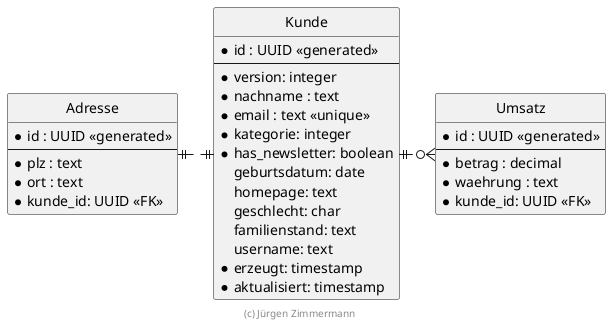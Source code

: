 ' Copyright (C) 2019 - present Juergen Zimmermann, Hochschule Karlsruhe
'
' This program is free software: you can redistribute it and/or modify
' it under the terms of the GNU General Public License as published by
' the Free Software Foundation, either version 3 of the License, or
' (at your option) any later version.
'
' This program is distributed in the hope that it will be useful,
' but WITHOUT ANY WARRANTY; without even the implied warranty of
' MERCHANTABILITY or FITNESS FOR A PARTICULAR PURPOSE.  See the
' GNU General Public License for more details.
'
' You should have received a copy of the GNU General Public License
' along with this program.  If not, see <https://www.gnu.org/licenses/>.
@startuml ER Diagramm

' hide the spot
hide circle

' evtl. Prbleme mit Kraehenfuessen vermeiden
skinparam linetype ortho

entity "Kunde" {
  * id : UUID <<generated>>
  --
  * version: integer
  * nachname : text
  * email : text <<unique>>
  * kategorie: integer
  * has_newsletter: boolean
    geburtsdatum: date
    homepage: text
    geschlecht: char
    familienstand: text
    username: text
  * erzeugt: timestamp
  * aktualisiert: timestamp
}

entity "Adresse" {
  * id : UUID <<generated>>
  --
  * plz : text
  * ort : text
  * kunde_id: UUID <<FK>>
}

entity "Umsatz" {
  * id : UUID <<generated>>
  --
  * betrag : decimal
  * waehrung : text
  * kunde_id: UUID <<FK>>
}

Kunde ||.left.|| Adresse
Kunde ||.right.o{ Umsatz

footer (c) Jürgen Zimmermann

@enduml
